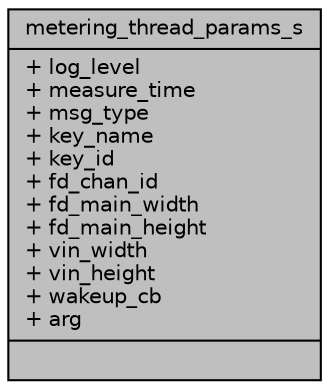 digraph "metering_thread_params_s"
{
 // INTERACTIVE_SVG=YES
 // LATEX_PDF_SIZE
  bgcolor="transparent";
  edge [fontname="Helvetica",fontsize="10",labelfontname="Helvetica",labelfontsize="10"];
  node [fontname="Helvetica",fontsize="10",shape=record];
  Node1 [label="{metering_thread_params_s\n|+ log_level\l+ measure_time\l+ msg_type\l+ key_name\l+ key_id\l+ fd_chan_id\l+ fd_main_width\l+ fd_main_height\l+ vin_width\l+ vin_height\l+ wakeup_cb\l+ arg\l|}",height=0.2,width=0.4,color="black", fillcolor="grey75", style="filled", fontcolor="black",tooltip=" "];
}
